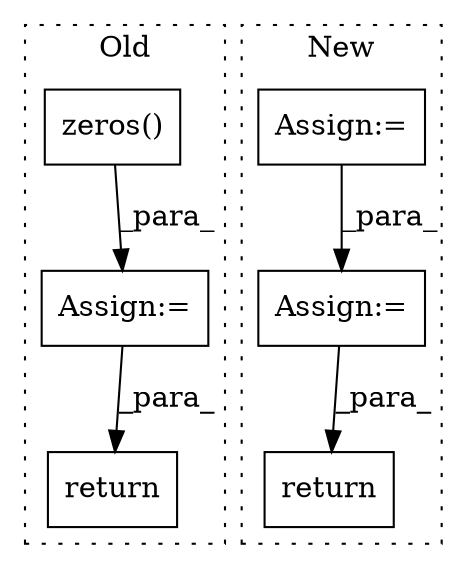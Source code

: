 digraph G {
subgraph cluster0 {
1 [label="zeros()" a="75" s="3630,3685" l="12,22" shape="box"];
3 [label="Assign:=" a="68" s="3627" l="3" shape="box"];
4 [label="return" a="93" s="3757" l="7" shape="box"];
label = "Old";
style="dotted";
}
subgraph cluster1 {
2 [label="return" a="93" s="2383" l="7" shape="box"];
5 [label="Assign:=" a="68" s="2345" l="3" shape="box"];
6 [label="Assign:=" a="68" s="2264" l="3" shape="box"];
label = "New";
style="dotted";
}
1 -> 3 [label="_para_"];
3 -> 4 [label="_para_"];
5 -> 2 [label="_para_"];
6 -> 5 [label="_para_"];
}